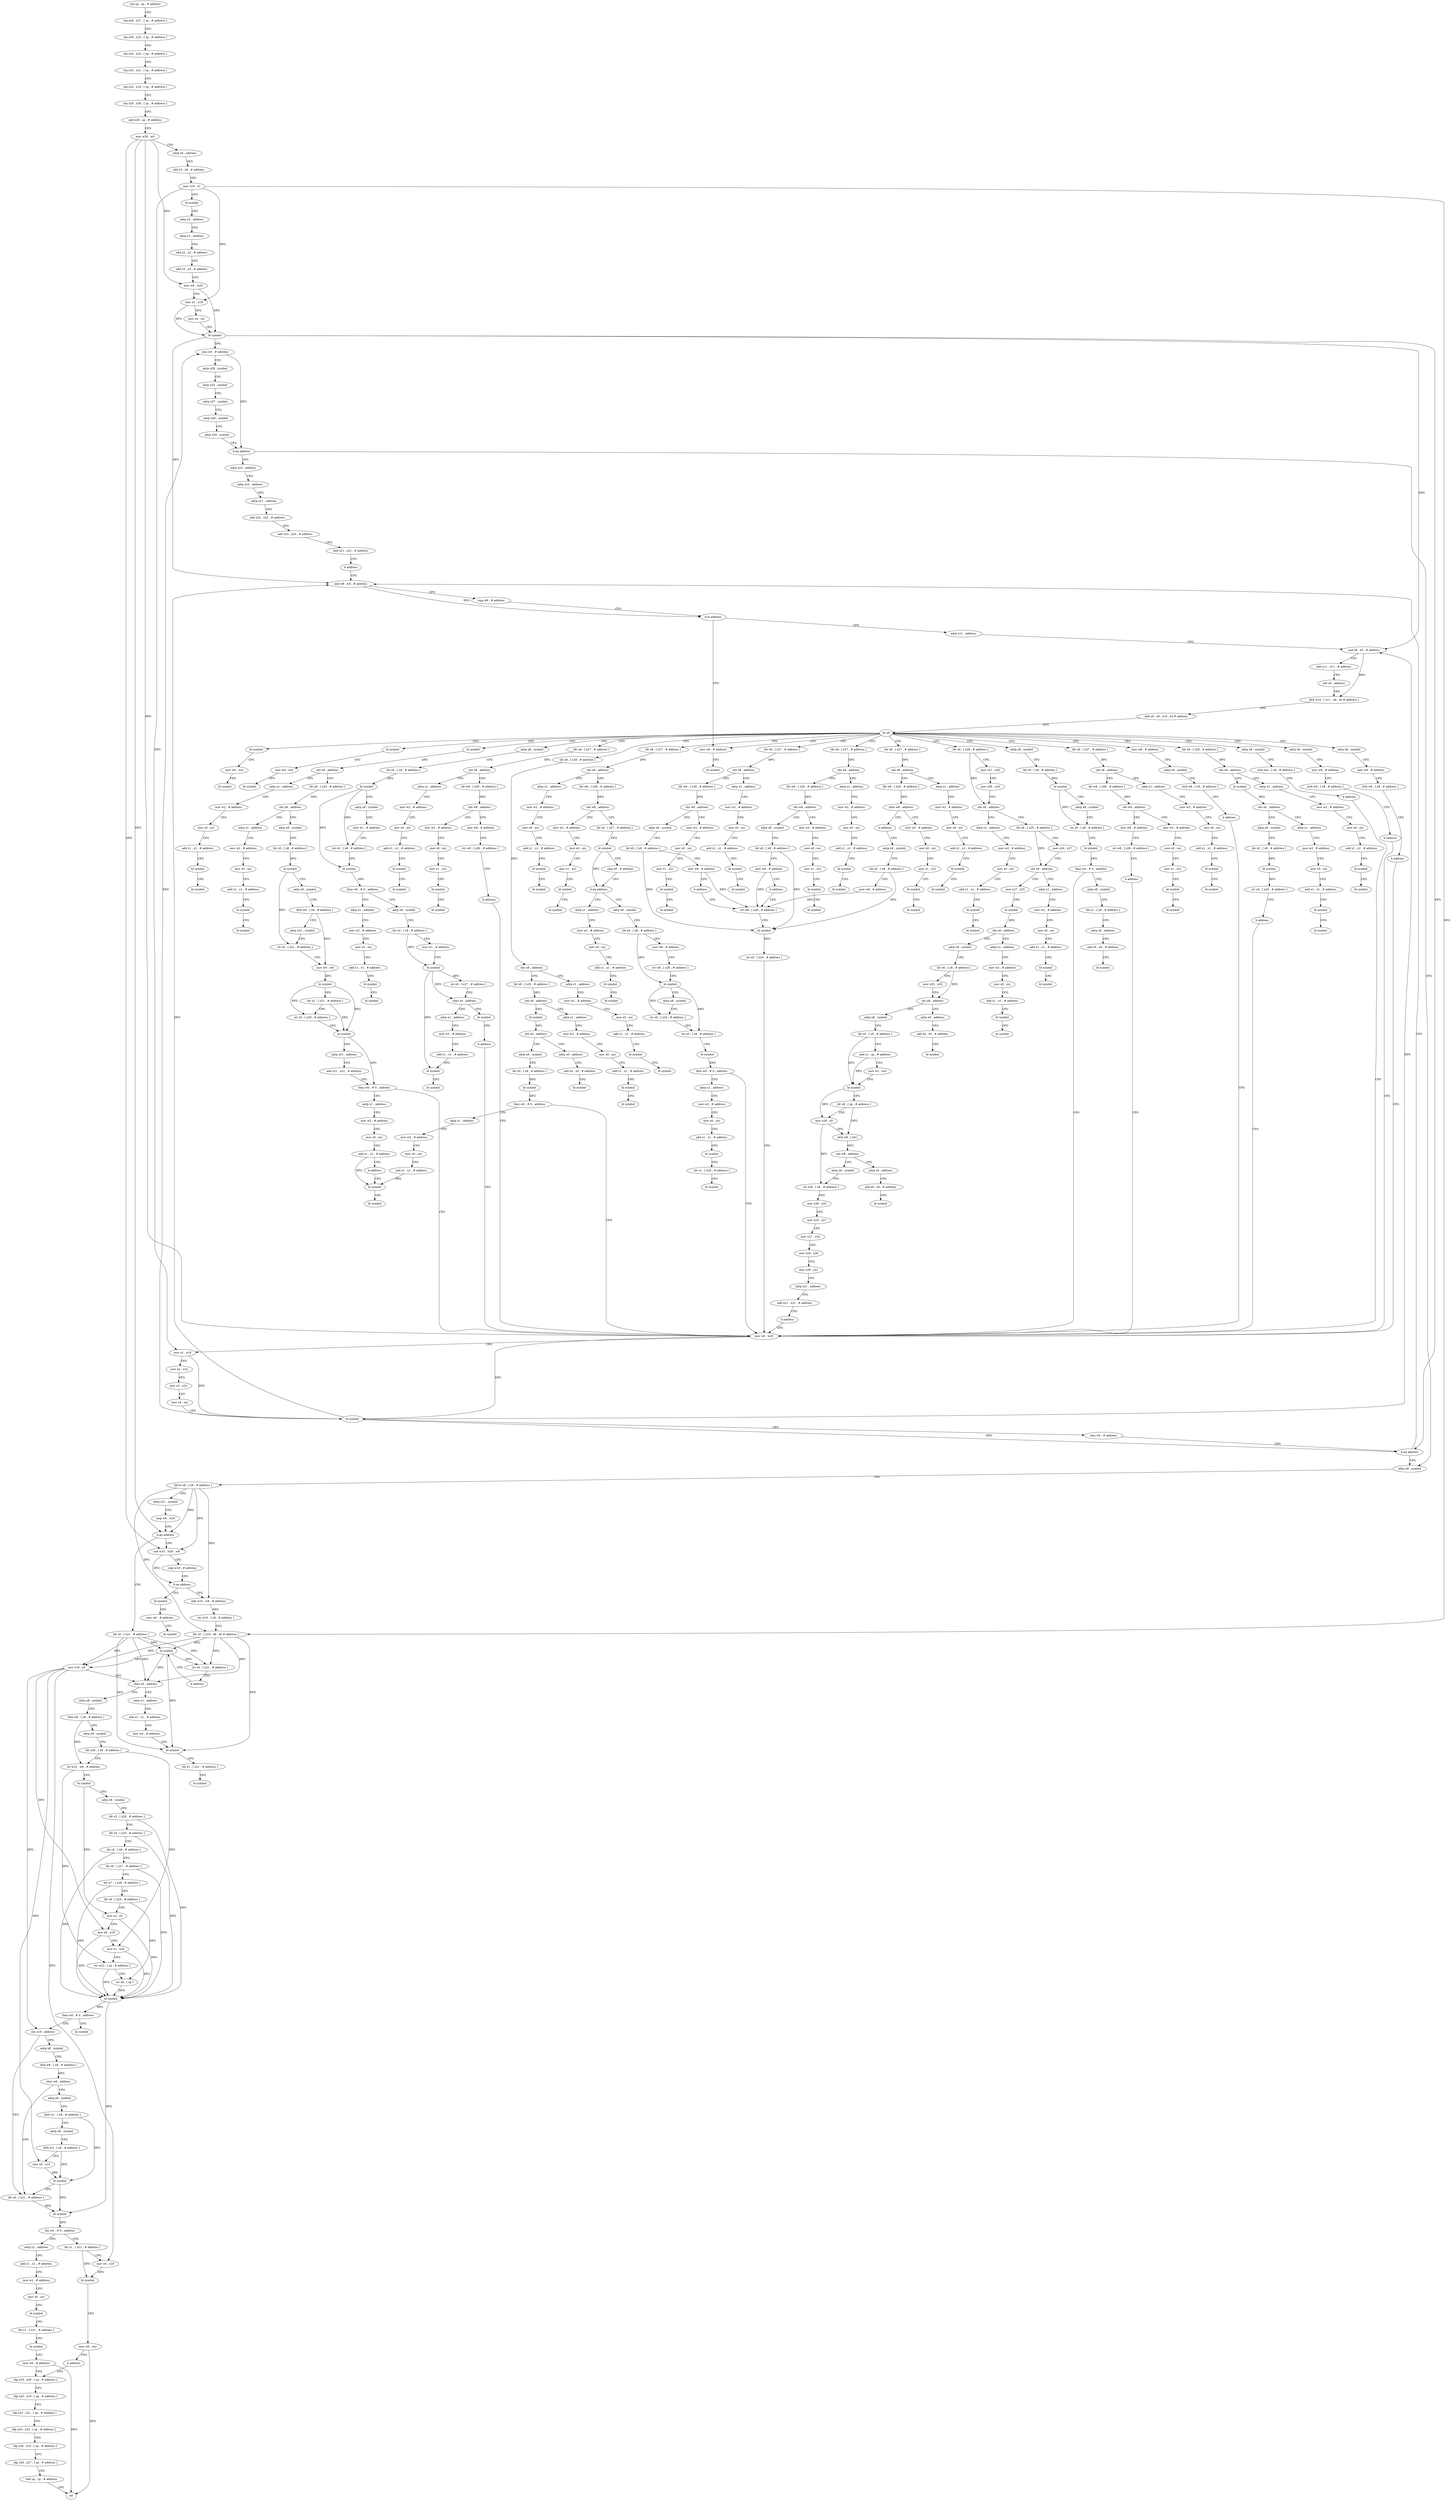 digraph "func" {
"4214872" [label = "sub sp , sp , # address" ]
"4214876" [label = "stp x28 , x27 , [ sp , # address ]" ]
"4214880" [label = "stp x26 , x25 , [ sp , # address ]" ]
"4214884" [label = "stp x24 , x23 , [ sp , # address ]" ]
"4214888" [label = "stp x22 , x21 , [ sp , # address ]" ]
"4214892" [label = "stp x20 , x19 , [ sp , # address ]" ]
"4214896" [label = "stp x29 , x30 , [ sp , # address ]" ]
"4214900" [label = "add x29 , sp , # address" ]
"4214904" [label = "mov w20 , w0" ]
"4214908" [label = "adrp x0 , address" ]
"4214912" [label = "add x0 , x0 , # address" ]
"4214916" [label = "mov x19 , x1" ]
"4214920" [label = "bl symbol" ]
"4214924" [label = "adrp x2 , address" ]
"4214928" [label = "adrp x3 , address" ]
"4214932" [label = "add x2 , x2 , # address" ]
"4214936" [label = "add x3 , x3 , # address" ]
"4214940" [label = "mov w0 , w20" ]
"4214944" [label = "mov x1 , x19" ]
"4214948" [label = "mov x4 , xzr" ]
"4214952" [label = "bl symbol" ]
"4214956" [label = "cmn w0 , # address" ]
"4214960" [label = "adrp x28 , symbol" ]
"4214964" [label = "adrp x25 , symbol" ]
"4214968" [label = "adrp x27 , symbol" ]
"4214972" [label = "adrp x26 , symbol" ]
"4214976" [label = "adrp x24 , symbol" ]
"4214980" [label = "b.eq address" ]
"4216520" [label = "adrp x9 , symbol" ]
"4214984" [label = "adrp x22 , address" ]
"4216524" [label = "ldrsw x8 , [ x9 , # address ]" ]
"4216528" [label = "adrp x21 , symbol" ]
"4216532" [label = "cmp w8 , w20" ]
"4216536" [label = "b.ge address" ]
"4216572" [label = "ldr x0 , [ x21 , # address ]" ]
"4216540" [label = "sub w10 , w20 , w8" ]
"4214988" [label = "adrp x23 , address" ]
"4214992" [label = "adrp x21 , address" ]
"4214996" [label = "add x22 , x22 , # address" ]
"4215000" [label = "add x23 , x23 , # address" ]
"4215004" [label = "add x21 , x21 , # address" ]
"4215008" [label = "b address" ]
"4215068" [label = "and w8 , w0 , # address" ]
"4216576" [label = "bl symbol" ]
"4216544" [label = "cmp w10 , # address" ]
"4216548" [label = "b.ne address" ]
"4216864" [label = "bl symbol" ]
"4216552" [label = "add w10 , w8 , # address" ]
"4215072" [label = "cmp w8 , # address" ]
"4215076" [label = "b.hi address" ]
"4216832" [label = "mov w0 , # address" ]
"4215080" [label = "adrp x11 , address" ]
"4216612" [label = "adrp x8 , symbol" ]
"4216616" [label = "ldrb w8 , [ x8 , # address ]" ]
"4216620" [label = "adrp x9 , symbol" ]
"4216624" [label = "ldr x20 , [ x9 , # address ]" ]
"4216628" [label = "lsl w22 , w8 , # address" ]
"4216632" [label = "bl symbol" ]
"4216636" [label = "adrp x8 , symbol" ]
"4216640" [label = "ldr x3 , [ x28 , # address ]" ]
"4216644" [label = "ldr x4 , [ x25 , # address ]" ]
"4216648" [label = "ldr x5 , [ x8 , # address ]" ]
"4216652" [label = "ldr x6 , [ x27 , # address ]" ]
"4216656" [label = "ldr w7 , [ x26 , # address ]" ]
"4216660" [label = "ldr x8 , [ x24 , # address ]" ]
"4216664" [label = "mov x2 , x0" ]
"4216668" [label = "mov x0 , x19" ]
"4216672" [label = "mov x1 , x20" ]
"4216676" [label = "str w22 , [ sp , # address ]" ]
"4216680" [label = "str x8 , [ sp ]" ]
"4216684" [label = "bl symbol" ]
"4216688" [label = "tbnz w0 , # 0 , address" ]
"4216696" [label = "cbz x19 , address" ]
"4216692" [label = "bl symbol" ]
"4216588" [label = "adrp x1 , address" ]
"4216592" [label = "add x1 , x1 , # address" ]
"4216596" [label = "mov w2 , # address" ]
"4216600" [label = "bl symbol" ]
"4216604" [label = "ldr x1 , [ x21 , # address ]" ]
"4216608" [label = "bl symbol" ]
"4216868" [label = "mov w0 , # address" ]
"4216872" [label = "bl symbol" ]
"4216556" [label = "str w10 , [ x9 , # address ]" ]
"4216560" [label = "ldr x0 , [ x19 , x8 , lsl # address ]" ]
"4216564" [label = "str x0 , [ x21 , # address ]" ]
"4216568" [label = "b address" ]
"4216836" [label = "bl symbol" ]
"4215084" [label = "and x8 , x0 , # address" ]
"4215088" [label = "add x11 , x11 , # address" ]
"4215092" [label = "adr x9 , address" ]
"4215096" [label = "ldrh w10 , [ x11 , x8 , lsl # address ]" ]
"4215100" [label = "add x9 , x9 , x10 , lsl # address" ]
"4215104" [label = "br x9" ]
"4215108" [label = "adrp x8 , symbol" ]
"4215160" [label = "ldr x8 , [ x27 , # address ]" ]
"4215180" [label = "ldr x8 , [ x27 , # address ]" ]
"4215328" [label = "ldr x8 , [ x27 , # address ]" ]
"4215376" [label = "ldr x8 , [ x28 , # address ]" ]
"4215460" [label = "mov w8 , # address" ]
"4215476" [label = "bl symbol" ]
"4215620" [label = "ldr x8 , [ x28 , # address ]" ]
"4215848" [label = "ldr x8 , [ x28 , # address ]" ]
"4215976" [label = "adrp x8 , symbol" ]
"4216088" [label = "ldr x8 , [ x27 , # address ]" ]
"4216140" [label = "ldr x8 , [ x27 , # address ]" ]
"4216188" [label = "ldr x8 , [ x27 , # address ]" ]
"4216240" [label = "adrp x8 , symbol" ]
"4216252" [label = "adrp x8 , symbol" ]
"4216268" [label = "adrp x8 , symbol" ]
"4216840" [label = "bl symbol" ]
"4216852" [label = "bl symbol" ]
"4216736" [label = "ldr x0 , [ x21 , # address ]" ]
"4216700" [label = "adrp x8 , symbol" ]
"4216580" [label = "mov x19 , x0" ]
"4216584" [label = "cbnz x0 , address" ]
"4215112" [label = "ldr x0 , [ x8 , # address ]" ]
"4215116" [label = "bl symbol" ]
"4215120" [label = "adrp x8 , symbol" ]
"4215124" [label = "str x0 , [ x8 , # address ]" ]
"4215128" [label = "bl symbol" ]
"4215132" [label = "tbnz w0 , # 0 , address" ]
"4215036" [label = "mov w0 , w20" ]
"4215136" [label = "adrp x8 , symbol" ]
"4215164" [label = "cbz x8 , address" ]
"4216284" [label = "adrp x1 , address" ]
"4215168" [label = "ldr w8 , [ x26 , # address ]" ]
"4215184" [label = "cbz x8 , address" ]
"4216340" [label = "adrp x1 , address" ]
"4215188" [label = "ldr w8 , [ x26 , # address ]" ]
"4215332" [label = "cbz x8 , address" ]
"4216376" [label = "adrp x1 , address" ]
"4215336" [label = "ldr w8 , [ x26 , # address ]" ]
"4215380" [label = "cbz x8 , address" ]
"4215408" [label = "bl symbol" ]
"4215384" [label = "adrp x1 , address" ]
"4215464" [label = "adrp x9 , symbol" ]
"4215468" [label = "strb w8 , [ x9 , # address ]" ]
"4215472" [label = "b address" ]
"4215480" [label = "cbz x0 , address" ]
"4215508" [label = "ldr x8 , [ x25 , # address ]" ]
"4215484" [label = "adrp x1 , address" ]
"4215624" [label = "mov x21 , x26" ]
"4215628" [label = "mov x26 , x24" ]
"4215632" [label = "cbz x8 , address" ]
"4215660" [label = "ldr x8 , [ x25 , # address ]" ]
"4215636" [label = "adrp x1 , address" ]
"4215852" [label = "cbz x8 , address" ]
"4215880" [label = "ldr x8 , [ x25 , # address ]" ]
"4215856" [label = "adrp x1 , address" ]
"4215980" [label = "ldr x0 , [ x8 , # address ]" ]
"4215984" [label = "bl symbol" ]
"4215988" [label = "adrp x8 , symbol" ]
"4215992" [label = "mov w1 , # address" ]
"4215996" [label = "str x0 , [ x8 , # address ]" ]
"4216000" [label = "bl symbol" ]
"4216004" [label = "tbnz w0 , # 0 , address" ]
"4216032" [label = "adrp x8 , symbol" ]
"4216008" [label = "adrp x1 , address" ]
"4216092" [label = "cbz x8 , address" ]
"4216412" [label = "adrp x1 , address" ]
"4216096" [label = "ldr w8 , [ x26 , # address ]" ]
"4216144" [label = "cbz x8 , address" ]
"4216448" [label = "adrp x1 , address" ]
"4216148" [label = "ldr w8 , [ x26 , # address ]" ]
"4216192" [label = "cbz x8 , address" ]
"4216484" [label = "adrp x1 , address" ]
"4216196" [label = "ldr w8 , [ x26 , # address ]" ]
"4216244" [label = "strb wzr , [ x8 , # address ]" ]
"4216248" [label = "b address" ]
"4216256" [label = "mov w9 , # address" ]
"4216260" [label = "strb w9 , [ x8 , # address ]" ]
"4216264" [label = "b address" ]
"4216272" [label = "mov w9 , # address" ]
"4216276" [label = "strb w9 , [ x8 , # address ]" ]
"4216280" [label = "b address" ]
"4216844" [label = "mov w0 , wzr" ]
"4216848" [label = "bl symbol" ]
"4216856" [label = "mov w0 , wzr" ]
"4216860" [label = "bl symbol" ]
"4216740" [label = "bl symbol" ]
"4216744" [label = "tbz w0 , # 0 , address" ]
"4216768" [label = "adrp x1 , address" ]
"4216748" [label = "ldr x1 , [ x21 , # address ]" ]
"4216704" [label = "ldrb w8 , [ x8 , # address ]" ]
"4216708" [label = "cbnz w8 , address" ]
"4216712" [label = "adrp x8 , symbol" ]
"4215040" [label = "mov x1 , x19" ]
"4215044" [label = "mov x2 , x22" ]
"4215048" [label = "mov x3 , x23" ]
"4215052" [label = "mov x4 , xzr" ]
"4215056" [label = "bl symbol" ]
"4215060" [label = "cmn w0 , # address" ]
"4215064" [label = "b.eq address" ]
"4215140" [label = "ldr x1 , [ x8 , # address ]" ]
"4215144" [label = "adrp x0 , address" ]
"4215148" [label = "add x0 , x0 , # address" ]
"4215152" [label = "bl symbol" ]
"4216288" [label = "mov w2 , # address" ]
"4216292" [label = "mov x0 , xzr" ]
"4216296" [label = "add x1 , x1 , # address" ]
"4216300" [label = "bl symbol" ]
"4216304" [label = "bl symbol" ]
"4215172" [label = "cbnz w8 , address" ]
"4216316" [label = "mov w2 , # address" ]
"4215176" [label = "b address" ]
"4216344" [label = "mov w2 , # address" ]
"4216348" [label = "mov x0 , xzr" ]
"4216352" [label = "add x1 , x1 , # address" ]
"4216356" [label = "bl symbol" ]
"4216360" [label = "bl symbol" ]
"4215192" [label = "cbz w8 , address" ]
"4215216" [label = "ldr x0 , [ x27 , # address ]" ]
"4215196" [label = "mov w2 , # address" ]
"4216380" [label = "mov w2 , # address" ]
"4216384" [label = "mov x0 , xzr" ]
"4216388" [label = "add x1 , x1 , # address" ]
"4216392" [label = "bl symbol" ]
"4216396" [label = "bl symbol" ]
"4215340" [label = "cbz w8 , address" ]
"4215364" [label = "mov w8 , # address" ]
"4215344" [label = "mov w2 , # address" ]
"4215412" [label = "cbz x0 , address" ]
"4215440" [label = "adrp x8 , symbol" ]
"4215416" [label = "adrp x1 , address" ]
"4215388" [label = "mov w2 , # address" ]
"4215392" [label = "mov x0 , xzr" ]
"4215396" [label = "add x1 , x1 , # address" ]
"4215400" [label = "bl symbol" ]
"4215404" [label = "bl symbol" ]
"4215512" [label = "cbz x8 , address" ]
"4215540" [label = "adrp x8 , symbol" ]
"4215516" [label = "adrp x1 , address" ]
"4215488" [label = "mov w2 , # address" ]
"4215492" [label = "mov x0 , xzr" ]
"4215496" [label = "add x1 , x1 , # address" ]
"4215500" [label = "bl symbol" ]
"4215504" [label = "bl symbol" ]
"4215664" [label = "mov x24 , x27" ]
"4215668" [label = "cbz x8 , address" ]
"4215696" [label = "mov x27 , x25" ]
"4215672" [label = "adrp x1 , address" ]
"4215640" [label = "mov w2 , # address" ]
"4215644" [label = "mov x0 , xzr" ]
"4215648" [label = "add x1 , x1 , # address" ]
"4215652" [label = "bl symbol" ]
"4215656" [label = "bl symbol" ]
"4215884" [label = "cbz x8 , address" ]
"4215912" [label = "bl symbol" ]
"4215888" [label = "adrp x1 , address" ]
"4215860" [label = "mov w2 , # address" ]
"4215864" [label = "mov x0 , xzr" ]
"4215868" [label = "add x1 , x1 , # address" ]
"4215872" [label = "bl symbol" ]
"4215876" [label = "bl symbol" ]
"4216036" [label = "ldr x0 , [ x8 , # address ]" ]
"4216040" [label = "mov w1 , # address" ]
"4216044" [label = "bl symbol" ]
"4216048" [label = "str x0 , [ x27 , # address ]" ]
"4216052" [label = "cbnz x0 , address" ]
"4216080" [label = "bl symbol" ]
"4216056" [label = "adrp x1 , address" ]
"4216012" [label = "mov w2 , # address" ]
"4216016" [label = "mov x0 , xzr" ]
"4216020" [label = "add x1 , x1 , # address" ]
"4216024" [label = "bl symbol" ]
"4216028" [label = "bl symbol" ]
"4216416" [label = "mov w2 , # address" ]
"4216420" [label = "mov x0 , xzr" ]
"4216424" [label = "add x1 , x1 , # address" ]
"4216428" [label = "bl symbol" ]
"4216432" [label = "bl symbol" ]
"4216100" [label = "cbz w8 , address" ]
"4216124" [label = "adrp x8 , symbol" ]
"4216104" [label = "mov w2 , # address" ]
"4216452" [label = "mov w2 , # address" ]
"4216456" [label = "mov x0 , xzr" ]
"4216460" [label = "add x1 , x1 , # address" ]
"4216464" [label = "bl symbol" ]
"4216468" [label = "bl symbol" ]
"4216152" [label = "cbz w8 , address" ]
"4216176" [label = "mov w8 , # address" ]
"4216156" [label = "mov w2 , # address" ]
"4216488" [label = "mov w2 , # address" ]
"4216492" [label = "mov x0 , xzr" ]
"4216496" [label = "add x1 , x1 , # address" ]
"4216500" [label = "bl symbol" ]
"4216504" [label = "bl symbol" ]
"4216200" [label = "cbz w8 , address" ]
"4216224" [label = "adrp x8 , symbol" ]
"4216204" [label = "mov w2 , # address" ]
"4216772" [label = "add x1 , x1 , # address" ]
"4216776" [label = "mov w2 , # address" ]
"4216780" [label = "mov x0 , xzr" ]
"4216784" [label = "bl symbol" ]
"4216788" [label = "ldr x1 , [ x21 , # address ]" ]
"4216792" [label = "bl symbol" ]
"4216796" [label = "mov w0 , # address" ]
"4216800" [label = "ldp x29 , x30 , [ sp , # address ]" ]
"4216752" [label = "mov x0 , x19" ]
"4216756" [label = "bl symbol" ]
"4216760" [label = "mov w0 , wzr" ]
"4216764" [label = "b address" ]
"4216716" [label = "ldrb w1 , [ x8 , # address ]" ]
"4216720" [label = "adrp x8 , symbol" ]
"4216724" [label = "ldrb w2 , [ x8 , # address ]" ]
"4216728" [label = "mov x0 , x19" ]
"4216732" [label = "bl symbol" ]
"4216320" [label = "mov x0 , xzr" ]
"4216324" [label = "mov x1 , x21" ]
"4216328" [label = "bl symbol" ]
"4216332" [label = "bl symbol" ]
"4215012" [label = "adrp x8 , symbol" ]
"4215220" [label = "bl symbol" ]
"4215224" [label = "cmp x0 , # address" ]
"4215228" [label = "b.eq address" ]
"4215256" [label = "adrp x8 , symbol" ]
"4215232" [label = "adrp x1 , address" ]
"4215200" [label = "mov x0 , xzr" ]
"4215204" [label = "mov x1 , x21" ]
"4215208" [label = "bl symbol" ]
"4215212" [label = "bl symbol" ]
"4215368" [label = "str w8 , [ x26 , # address ]" ]
"4215372" [label = "b address" ]
"4215348" [label = "mov x0 , xzr" ]
"4215352" [label = "mov x1 , x21" ]
"4215356" [label = "bl symbol" ]
"4215360" [label = "bl symbol" ]
"4215444" [label = "ldr x0 , [ x8 , # address ]" ]
"4215448" [label = "bl symbol" ]
"4215452" [label = "str x0 , [ x25 , # address ]" ]
"4215456" [label = "b address" ]
"4215420" [label = "mov w2 , # address" ]
"4215424" [label = "mov x0 , xzr" ]
"4215428" [label = "add x1 , x1 , # address" ]
"4215432" [label = "bl symbol" ]
"4215436" [label = "bl symbol" ]
"4215544" [label = "ldr x0 , [ x8 , # address ]" ]
"4215548" [label = "bl symbol" ]
"4215552" [label = "adrp x8 , symbol" ]
"4215556" [label = "ldrb w8 , [ x8 , # address ]" ]
"4215560" [label = "adrp x21 , symbol" ]
"4215564" [label = "str x0 , [ x21 , # address ]" ]
"4215568" [label = "mov w0 , w8" ]
"4215572" [label = "bl symbol" ]
"4215576" [label = "ldr x1 , [ x21 , # address ]" ]
"4215580" [label = "str x0 , [ x28 , # address ]" ]
"4215584" [label = "bl symbol" ]
"4215588" [label = "adrp x21 , address" ]
"4215592" [label = "add x21 , x21 , # address" ]
"4215596" [label = "tbnz w0 , # 0 , address" ]
"4215600" [label = "adrp x1 , address" ]
"4215520" [label = "mov w2 , # address" ]
"4215524" [label = "mov x0 , xzr" ]
"4215528" [label = "add x1 , x1 , # address" ]
"4215532" [label = "bl symbol" ]
"4215536" [label = "bl symbol" ]
"4215700" [label = "bl symbol" ]
"4215704" [label = "cbz x0 , address" ]
"4215732" [label = "adrp x8 , symbol" ]
"4215708" [label = "adrp x1 , address" ]
"4215676" [label = "mov w2 , # address" ]
"4215680" [label = "mov x0 , xzr" ]
"4215684" [label = "add x1 , x1 , # address" ]
"4215688" [label = "bl symbol" ]
"4215692" [label = "bl symbol" ]
"4215916" [label = "cbz x0 , address" ]
"4215932" [label = "adrp x8 , symbol" ]
"4215920" [label = "adrp x0 , address" ]
"4215892" [label = "mov w2 , # address" ]
"4215896" [label = "mov x0 , xzr" ]
"4215900" [label = "add x1 , x1 , # address" ]
"4215904" [label = "bl symbol" ]
"4215908" [label = "bl symbol" ]
"4216084" [label = "b address" ]
"4216060" [label = "mov w2 , # address" ]
"4216064" [label = "add x1 , x1 , # address" ]
"4216068" [label = "bl symbol" ]
"4216072" [label = "bl symbol" ]
"4216128" [label = "ldr x0 , [ x8 , # address ]" ]
"4216132" [label = "mov w8 , # address" ]
"4216136" [label = "b address" ]
"4215024" [label = "str w8 , [ x26 , # address ]" ]
"4216108" [label = "mov x0 , xzr" ]
"4216112" [label = "mov x1 , x21" ]
"4216116" [label = "bl symbol" ]
"4216120" [label = "bl symbol" ]
"4216180" [label = "str w8 , [ x26 , # address ]" ]
"4216184" [label = "b address" ]
"4216160" [label = "mov x0 , xzr" ]
"4216164" [label = "mov x1 , x21" ]
"4216168" [label = "bl symbol" ]
"4216172" [label = "bl symbol" ]
"4216228" [label = "ldr x0 , [ x8 , # address ]" ]
"4216232" [label = "mov w8 , # address" ]
"4216236" [label = "b address" ]
"4216208" [label = "mov x0 , xzr" ]
"4216212" [label = "mov x1 , x21" ]
"4216216" [label = "bl symbol" ]
"4216220" [label = "bl symbol" ]
"4216804" [label = "ldp x20 , x19 , [ sp , # address ]" ]
"4216808" [label = "ldp x22 , x21 , [ sp , # address ]" ]
"4216812" [label = "ldp x24 , x23 , [ sp , # address ]" ]
"4216816" [label = "ldp x26 , x25 , [ sp , # address ]" ]
"4216820" [label = "ldp x28 , x27 , [ sp , # address ]" ]
"4216824" [label = "add sp , sp , # address" ]
"4216828" [label = "ret" ]
"4215016" [label = "ldr x0 , [ x8 , # address ]" ]
"4215020" [label = "mov w8 , # address" ]
"4215260" [label = "ldr x0 , [ x8 , # address ]" ]
"4215264" [label = "mov w8 , # address" ]
"4215268" [label = "str w8 , [ x26 , # address ]" ]
"4215272" [label = "bl symbol" ]
"4215276" [label = "adrp x8 , symbol" ]
"4215280" [label = "str x0 , [ x24 , # address ]" ]
"4215284" [label = "str x0 , [ x8 , # address ]" ]
"4215288" [label = "bl symbol" ]
"4215292" [label = "tbnz w0 , # 0 , address" ]
"4215296" [label = "adrp x1 , address" ]
"4215236" [label = "mov w2 , # address" ]
"4215240" [label = "mov x0 , xzr" ]
"4215244" [label = "add x1 , x1 , # address" ]
"4215248" [label = "bl symbol" ]
"4215252" [label = "bl symbol" ]
"4215604" [label = "mov w2 , # address" ]
"4215608" [label = "mov x0 , xzr" ]
"4215612" [label = "add x1 , x1 , # address" ]
"4215616" [label = "b address" ]
"4215964" [label = "bl symbol" ]
"4215736" [label = "ldr x8 , [ x8 , # address ]" ]
"4215740" [label = "mov x25 , x28" ]
"4215744" [label = "cbz x8 , address" ]
"4215760" [label = "adrp x8 , symbol" ]
"4215748" [label = "adrp x0 , address" ]
"4215712" [label = "mov w2 , # address" ]
"4215716" [label = "mov x0 , xzr" ]
"4215720" [label = "add x1 , x1 , # address" ]
"4215724" [label = "bl symbol" ]
"4215728" [label = "bl symbol" ]
"4215936" [label = "ldr x0 , [ x8 , # address ]" ]
"4215940" [label = "bl symbol" ]
"4215944" [label = "tbnz w0 , # 0 , address" ]
"4215948" [label = "adrp x1 , address" ]
"4215924" [label = "add x0 , x0 , # address" ]
"4215928" [label = "bl symbol" ]
"4215028" [label = "bl symbol" ]
"4215032" [label = "str x0 , [ x24 , # address ]" ]
"4215300" [label = "mov w2 , # address" ]
"4215304" [label = "mov x0 , xzr" ]
"4215308" [label = "add x1 , x1 , # address" ]
"4215312" [label = "bl symbol" ]
"4215316" [label = "ldr x1 , [ x24 , # address ]" ]
"4215320" [label = "bl symbol" ]
"4215968" [label = "bl symbol" ]
"4215764" [label = "ldr x0 , [ x8 , # address ]" ]
"4215768" [label = "add x1 , sp , # address" ]
"4215772" [label = "mov w2 , wzr" ]
"4215776" [label = "bl symbol" ]
"4215780" [label = "ldr x8 , [ sp , # address ]" ]
"4215784" [label = "mov x28 , x0" ]
"4215788" [label = "ldrb w8 , [ x8 ]" ]
"4215792" [label = "cbz w8 , address" ]
"4215808" [label = "adrp x8 , symbol" ]
"4215796" [label = "adrp x0 , address" ]
"4215752" [label = "add x0 , x0 , # address" ]
"4215756" [label = "bl symbol" ]
"4215952" [label = "mov w2 , # address" ]
"4215956" [label = "mov x0 , xzr" ]
"4215960" [label = "add x1 , x1 , # address" ]
"4215812" [label = "str x28 , [ x8 , # address ]" ]
"4215816" [label = "mov x28 , x25" ]
"4215820" [label = "mov x25 , x27" ]
"4215824" [label = "mov x27 , x24" ]
"4215828" [label = "mov x24 , x26" ]
"4215832" [label = "mov x26 , x21" ]
"4215836" [label = "adrp x21 , address" ]
"4215840" [label = "add x21 , x21 , # address" ]
"4215844" [label = "b address" ]
"4215800" [label = "add x0 , x0 , # address" ]
"4215804" [label = "bl symbol" ]
"4214872" -> "4214876" [ label = "CFG" ]
"4214876" -> "4214880" [ label = "CFG" ]
"4214880" -> "4214884" [ label = "CFG" ]
"4214884" -> "4214888" [ label = "CFG" ]
"4214888" -> "4214892" [ label = "CFG" ]
"4214892" -> "4214896" [ label = "CFG" ]
"4214896" -> "4214900" [ label = "CFG" ]
"4214900" -> "4214904" [ label = "CFG" ]
"4214904" -> "4214908" [ label = "CFG" ]
"4214904" -> "4214940" [ label = "DFG" ]
"4214904" -> "4216536" [ label = "DFG" ]
"4214904" -> "4216540" [ label = "DFG" ]
"4214904" -> "4215036" [ label = "DFG" ]
"4214908" -> "4214912" [ label = "CFG" ]
"4214912" -> "4214916" [ label = "CFG" ]
"4214916" -> "4214920" [ label = "CFG" ]
"4214916" -> "4214944" [ label = "DFG" ]
"4214916" -> "4216560" [ label = "DFG" ]
"4214916" -> "4215040" [ label = "DFG" ]
"4214920" -> "4214924" [ label = "CFG" ]
"4214924" -> "4214928" [ label = "CFG" ]
"4214928" -> "4214932" [ label = "CFG" ]
"4214932" -> "4214936" [ label = "CFG" ]
"4214936" -> "4214940" [ label = "CFG" ]
"4214940" -> "4214944" [ label = "CFG" ]
"4214940" -> "4214952" [ label = "DFG" ]
"4214944" -> "4214948" [ label = "CFG" ]
"4214944" -> "4214952" [ label = "DFG" ]
"4214948" -> "4214952" [ label = "CFG" ]
"4214952" -> "4214956" [ label = "DFG" ]
"4214952" -> "4215068" [ label = "DFG" ]
"4214952" -> "4215084" [ label = "DFG" ]
"4214952" -> "4215064" [ label = "DFG" ]
"4214956" -> "4214960" [ label = "CFG" ]
"4214956" -> "4214980" [ label = "DFG" ]
"4214960" -> "4214964" [ label = "CFG" ]
"4214964" -> "4214968" [ label = "CFG" ]
"4214968" -> "4214972" [ label = "CFG" ]
"4214972" -> "4214976" [ label = "CFG" ]
"4214976" -> "4214980" [ label = "CFG" ]
"4214980" -> "4216520" [ label = "CFG" ]
"4214980" -> "4214984" [ label = "CFG" ]
"4216520" -> "4216524" [ label = "CFG" ]
"4214984" -> "4214988" [ label = "CFG" ]
"4216524" -> "4216528" [ label = "CFG" ]
"4216524" -> "4216536" [ label = "DFG" ]
"4216524" -> "4216540" [ label = "DFG" ]
"4216524" -> "4216552" [ label = "DFG" ]
"4216524" -> "4216560" [ label = "DFG" ]
"4216528" -> "4216532" [ label = "CFG" ]
"4216532" -> "4216536" [ label = "CFG" ]
"4216536" -> "4216572" [ label = "CFG" ]
"4216536" -> "4216540" [ label = "CFG" ]
"4216572" -> "4216576" [ label = "DFG" ]
"4216572" -> "4216580" [ label = "DFG" ]
"4216572" -> "4216584" [ label = "DFG" ]
"4216572" -> "4216564" [ label = "DFG" ]
"4216572" -> "4216600" [ label = "DFG" ]
"4216540" -> "4216544" [ label = "CFG" ]
"4216540" -> "4216548" [ label = "DFG" ]
"4214988" -> "4214992" [ label = "CFG" ]
"4214992" -> "4214996" [ label = "CFG" ]
"4214996" -> "4215000" [ label = "CFG" ]
"4215000" -> "4215004" [ label = "CFG" ]
"4215004" -> "4215008" [ label = "CFG" ]
"4215008" -> "4215068" [ label = "CFG" ]
"4215068" -> "4215072" [ label = "CFG" ]
"4215068" -> "4215076" [ label = "DFG" ]
"4216576" -> "4216580" [ label = "DFG" ]
"4216576" -> "4216584" [ label = "DFG" ]
"4216576" -> "4216564" [ label = "DFG" ]
"4216576" -> "4216600" [ label = "DFG" ]
"4216544" -> "4216548" [ label = "CFG" ]
"4216548" -> "4216864" [ label = "CFG" ]
"4216548" -> "4216552" [ label = "CFG" ]
"4216864" -> "4216868" [ label = "CFG" ]
"4216552" -> "4216556" [ label = "DFG" ]
"4215072" -> "4215076" [ label = "CFG" ]
"4215076" -> "4216832" [ label = "CFG" ]
"4215076" -> "4215080" [ label = "CFG" ]
"4216832" -> "4216836" [ label = "CFG" ]
"4215080" -> "4215084" [ label = "CFG" ]
"4216612" -> "4216616" [ label = "CFG" ]
"4216616" -> "4216620" [ label = "CFG" ]
"4216616" -> "4216628" [ label = "DFG" ]
"4216620" -> "4216624" [ label = "CFG" ]
"4216624" -> "4216628" [ label = "CFG" ]
"4216624" -> "4216672" [ label = "DFG" ]
"4216628" -> "4216632" [ label = "CFG" ]
"4216628" -> "4216676" [ label = "DFG" ]
"4216632" -> "4216636" [ label = "CFG" ]
"4216632" -> "4216664" [ label = "DFG" ]
"4216636" -> "4216640" [ label = "CFG" ]
"4216640" -> "4216644" [ label = "CFG" ]
"4216640" -> "4216684" [ label = "DFG" ]
"4216644" -> "4216648" [ label = "CFG" ]
"4216644" -> "4216684" [ label = "DFG" ]
"4216648" -> "4216652" [ label = "CFG" ]
"4216648" -> "4216684" [ label = "DFG" ]
"4216652" -> "4216656" [ label = "CFG" ]
"4216652" -> "4216684" [ label = "DFG" ]
"4216656" -> "4216660" [ label = "CFG" ]
"4216656" -> "4216684" [ label = "DFG" ]
"4216660" -> "4216664" [ label = "CFG" ]
"4216660" -> "4216680" [ label = "DFG" ]
"4216664" -> "4216668" [ label = "CFG" ]
"4216664" -> "4216684" [ label = "DFG" ]
"4216668" -> "4216672" [ label = "CFG" ]
"4216668" -> "4216684" [ label = "DFG" ]
"4216672" -> "4216676" [ label = "CFG" ]
"4216672" -> "4216684" [ label = "DFG" ]
"4216676" -> "4216680" [ label = "CFG" ]
"4216676" -> "4216684" [ label = "DFG" ]
"4216680" -> "4216684" [ label = "DFG" ]
"4216684" -> "4216688" [ label = "DFG" ]
"4216684" -> "4216740" [ label = "DFG" ]
"4216688" -> "4216696" [ label = "CFG" ]
"4216688" -> "4216692" [ label = "CFG" ]
"4216696" -> "4216736" [ label = "CFG" ]
"4216696" -> "4216700" [ label = "CFG" ]
"4216588" -> "4216592" [ label = "CFG" ]
"4216592" -> "4216596" [ label = "CFG" ]
"4216596" -> "4216600" [ label = "CFG" ]
"4216600" -> "4216604" [ label = "CFG" ]
"4216604" -> "4216608" [ label = "CFG" ]
"4216868" -> "4216872" [ label = "CFG" ]
"4216556" -> "4216560" [ label = "CFG" ]
"4216560" -> "4216564" [ label = "DFG" ]
"4216560" -> "4216576" [ label = "DFG" ]
"4216560" -> "4216580" [ label = "DFG" ]
"4216560" -> "4216584" [ label = "DFG" ]
"4216560" -> "4216600" [ label = "DFG" ]
"4216564" -> "4216568" [ label = "CFG" ]
"4216568" -> "4216576" [ label = "CFG" ]
"4215084" -> "4215088" [ label = "CFG" ]
"4215084" -> "4215096" [ label = "DFG" ]
"4215088" -> "4215092" [ label = "CFG" ]
"4215092" -> "4215096" [ label = "CFG" ]
"4215096" -> "4215100" [ label = "DFG" ]
"4215100" -> "4215104" [ label = "DFG" ]
"4215104" -> "4215108" [ label = "CFG" ]
"4215104" -> "4215160" [ label = "CFG" ]
"4215104" -> "4215180" [ label = "CFG" ]
"4215104" -> "4215328" [ label = "CFG" ]
"4215104" -> "4215376" [ label = "CFG" ]
"4215104" -> "4215460" [ label = "CFG" ]
"4215104" -> "4215476" [ label = "CFG" ]
"4215104" -> "4215620" [ label = "CFG" ]
"4215104" -> "4215848" [ label = "CFG" ]
"4215104" -> "4215976" [ label = "CFG" ]
"4215104" -> "4216088" [ label = "CFG" ]
"4215104" -> "4216140" [ label = "CFG" ]
"4215104" -> "4216188" [ label = "CFG" ]
"4215104" -> "4216240" [ label = "CFG" ]
"4215104" -> "4216252" [ label = "CFG" ]
"4215104" -> "4216268" [ label = "CFG" ]
"4215104" -> "4216832" [ label = "CFG" ]
"4215104" -> "4216840" [ label = "CFG" ]
"4215104" -> "4216852" [ label = "CFG" ]
"4215108" -> "4215112" [ label = "CFG" ]
"4215160" -> "4215164" [ label = "DFG" ]
"4215180" -> "4215184" [ label = "DFG" ]
"4215328" -> "4215332" [ label = "DFG" ]
"4215376" -> "4215380" [ label = "DFG" ]
"4215460" -> "4215464" [ label = "CFG" ]
"4215476" -> "4215480" [ label = "DFG" ]
"4215620" -> "4215624" [ label = "CFG" ]
"4215620" -> "4215632" [ label = "DFG" ]
"4215848" -> "4215852" [ label = "DFG" ]
"4215976" -> "4215980" [ label = "CFG" ]
"4216088" -> "4216092" [ label = "DFG" ]
"4216140" -> "4216144" [ label = "DFG" ]
"4216188" -> "4216192" [ label = "DFG" ]
"4216240" -> "4216244" [ label = "CFG" ]
"4216252" -> "4216256" [ label = "CFG" ]
"4216268" -> "4216272" [ label = "CFG" ]
"4216840" -> "4216844" [ label = "CFG" ]
"4216852" -> "4216856" [ label = "CFG" ]
"4216736" -> "4216740" [ label = "DFG" ]
"4216700" -> "4216704" [ label = "CFG" ]
"4216580" -> "4216584" [ label = "CFG" ]
"4216580" -> "4216668" [ label = "DFG" ]
"4216580" -> "4216696" [ label = "DFG" ]
"4216580" -> "4216752" [ label = "DFG" ]
"4216580" -> "4216728" [ label = "DFG" ]
"4216584" -> "4216612" [ label = "CFG" ]
"4216584" -> "4216588" [ label = "CFG" ]
"4215112" -> "4215116" [ label = "DFG" ]
"4215116" -> "4215120" [ label = "CFG" ]
"4215116" -> "4215124" [ label = "DFG" ]
"4215120" -> "4215124" [ label = "CFG" ]
"4215124" -> "4215128" [ label = "CFG" ]
"4215128" -> "4215132" [ label = "DFG" ]
"4215132" -> "4215036" [ label = "CFG" ]
"4215132" -> "4215136" [ label = "CFG" ]
"4215036" -> "4215040" [ label = "CFG" ]
"4215036" -> "4215056" [ label = "DFG" ]
"4215136" -> "4215140" [ label = "CFG" ]
"4215164" -> "4216284" [ label = "CFG" ]
"4215164" -> "4215168" [ label = "CFG" ]
"4216284" -> "4216288" [ label = "CFG" ]
"4215168" -> "4215172" [ label = "DFG" ]
"4215184" -> "4216340" [ label = "CFG" ]
"4215184" -> "4215188" [ label = "CFG" ]
"4216340" -> "4216344" [ label = "CFG" ]
"4215188" -> "4215192" [ label = "DFG" ]
"4215332" -> "4216376" [ label = "CFG" ]
"4215332" -> "4215336" [ label = "CFG" ]
"4216376" -> "4216380" [ label = "CFG" ]
"4215336" -> "4215340" [ label = "DFG" ]
"4215380" -> "4215408" [ label = "CFG" ]
"4215380" -> "4215384" [ label = "CFG" ]
"4215408" -> "4215412" [ label = "DFG" ]
"4215384" -> "4215388" [ label = "CFG" ]
"4215464" -> "4215468" [ label = "CFG" ]
"4215468" -> "4215472" [ label = "CFG" ]
"4215472" -> "4215036" [ label = "CFG" ]
"4215480" -> "4215508" [ label = "CFG" ]
"4215480" -> "4215484" [ label = "CFG" ]
"4215508" -> "4215512" [ label = "DFG" ]
"4215484" -> "4215488" [ label = "CFG" ]
"4215624" -> "4215628" [ label = "CFG" ]
"4215628" -> "4215632" [ label = "CFG" ]
"4215632" -> "4215660" [ label = "CFG" ]
"4215632" -> "4215636" [ label = "CFG" ]
"4215660" -> "4215664" [ label = "CFG" ]
"4215660" -> "4215668" [ label = "DFG" ]
"4215636" -> "4215640" [ label = "CFG" ]
"4215852" -> "4215880" [ label = "CFG" ]
"4215852" -> "4215856" [ label = "CFG" ]
"4215880" -> "4215884" [ label = "DFG" ]
"4215856" -> "4215860" [ label = "CFG" ]
"4215980" -> "4215984" [ label = "DFG" ]
"4215984" -> "4215988" [ label = "CFG" ]
"4215984" -> "4215996" [ label = "DFG" ]
"4215984" -> "4216000" [ label = "DFG" ]
"4215988" -> "4215992" [ label = "CFG" ]
"4215992" -> "4215996" [ label = "CFG" ]
"4215996" -> "4216000" [ label = "CFG" ]
"4216000" -> "4216004" [ label = "DFG" ]
"4216004" -> "4216032" [ label = "CFG" ]
"4216004" -> "4216008" [ label = "CFG" ]
"4216032" -> "4216036" [ label = "CFG" ]
"4216008" -> "4216012" [ label = "CFG" ]
"4216092" -> "4216412" [ label = "CFG" ]
"4216092" -> "4216096" [ label = "CFG" ]
"4216412" -> "4216416" [ label = "CFG" ]
"4216096" -> "4216100" [ label = "DFG" ]
"4216144" -> "4216448" [ label = "CFG" ]
"4216144" -> "4216148" [ label = "CFG" ]
"4216448" -> "4216452" [ label = "CFG" ]
"4216148" -> "4216152" [ label = "DFG" ]
"4216192" -> "4216484" [ label = "CFG" ]
"4216192" -> "4216196" [ label = "CFG" ]
"4216484" -> "4216488" [ label = "CFG" ]
"4216196" -> "4216200" [ label = "DFG" ]
"4216244" -> "4216248" [ label = "CFG" ]
"4216248" -> "4215036" [ label = "CFG" ]
"4216256" -> "4216260" [ label = "CFG" ]
"4216260" -> "4216264" [ label = "CFG" ]
"4216264" -> "4215036" [ label = "CFG" ]
"4216272" -> "4216276" [ label = "CFG" ]
"4216276" -> "4216280" [ label = "CFG" ]
"4216280" -> "4215036" [ label = "CFG" ]
"4216844" -> "4216848" [ label = "CFG" ]
"4216856" -> "4216860" [ label = "CFG" ]
"4216740" -> "4216744" [ label = "DFG" ]
"4216744" -> "4216768" [ label = "CFG" ]
"4216744" -> "4216748" [ label = "CFG" ]
"4216768" -> "4216772" [ label = "CFG" ]
"4216748" -> "4216752" [ label = "CFG" ]
"4216748" -> "4216756" [ label = "DFG" ]
"4216704" -> "4216708" [ label = "DFG" ]
"4216708" -> "4216736" [ label = "CFG" ]
"4216708" -> "4216712" [ label = "CFG" ]
"4216712" -> "4216716" [ label = "CFG" ]
"4215040" -> "4215044" [ label = "CFG" ]
"4215040" -> "4215056" [ label = "DFG" ]
"4215044" -> "4215048" [ label = "CFG" ]
"4215048" -> "4215052" [ label = "CFG" ]
"4215052" -> "4215056" [ label = "CFG" ]
"4215056" -> "4215060" [ label = "CFG" ]
"4215056" -> "4214956" [ label = "DFG" ]
"4215056" -> "4215068" [ label = "DFG" ]
"4215056" -> "4215084" [ label = "DFG" ]
"4215056" -> "4215064" [ label = "DFG" ]
"4215060" -> "4215064" [ label = "CFG" ]
"4215064" -> "4216520" [ label = "CFG" ]
"4215064" -> "4215068" [ label = "CFG" ]
"4215140" -> "4215144" [ label = "CFG" ]
"4215144" -> "4215148" [ label = "CFG" ]
"4215148" -> "4215152" [ label = "CFG" ]
"4216288" -> "4216292" [ label = "CFG" ]
"4216292" -> "4216296" [ label = "CFG" ]
"4216296" -> "4216300" [ label = "CFG" ]
"4216300" -> "4216304" [ label = "CFG" ]
"4215172" -> "4216316" [ label = "CFG" ]
"4215172" -> "4215176" [ label = "CFG" ]
"4216316" -> "4216320" [ label = "CFG" ]
"4215176" -> "4215012" [ label = "CFG" ]
"4216344" -> "4216348" [ label = "CFG" ]
"4216348" -> "4216352" [ label = "CFG" ]
"4216352" -> "4216356" [ label = "CFG" ]
"4216356" -> "4216360" [ label = "CFG" ]
"4215192" -> "4215216" [ label = "CFG" ]
"4215192" -> "4215196" [ label = "CFG" ]
"4215216" -> "4215220" [ label = "DFG" ]
"4215196" -> "4215200" [ label = "CFG" ]
"4216380" -> "4216384" [ label = "CFG" ]
"4216384" -> "4216388" [ label = "CFG" ]
"4216388" -> "4216392" [ label = "CFG" ]
"4216392" -> "4216396" [ label = "CFG" ]
"4215340" -> "4215364" [ label = "CFG" ]
"4215340" -> "4215344" [ label = "CFG" ]
"4215364" -> "4215368" [ label = "CFG" ]
"4215344" -> "4215348" [ label = "CFG" ]
"4215412" -> "4215440" [ label = "CFG" ]
"4215412" -> "4215416" [ label = "CFG" ]
"4215440" -> "4215444" [ label = "CFG" ]
"4215416" -> "4215420" [ label = "CFG" ]
"4215388" -> "4215392" [ label = "CFG" ]
"4215392" -> "4215396" [ label = "CFG" ]
"4215396" -> "4215400" [ label = "CFG" ]
"4215400" -> "4215404" [ label = "CFG" ]
"4215512" -> "4215540" [ label = "CFG" ]
"4215512" -> "4215516" [ label = "CFG" ]
"4215540" -> "4215544" [ label = "CFG" ]
"4215516" -> "4215520" [ label = "CFG" ]
"4215488" -> "4215492" [ label = "CFG" ]
"4215492" -> "4215496" [ label = "CFG" ]
"4215496" -> "4215500" [ label = "CFG" ]
"4215500" -> "4215504" [ label = "CFG" ]
"4215664" -> "4215668" [ label = "CFG" ]
"4215668" -> "4215696" [ label = "CFG" ]
"4215668" -> "4215672" [ label = "CFG" ]
"4215696" -> "4215700" [ label = "CFG" ]
"4215672" -> "4215676" [ label = "CFG" ]
"4215640" -> "4215644" [ label = "CFG" ]
"4215644" -> "4215648" [ label = "CFG" ]
"4215648" -> "4215652" [ label = "CFG" ]
"4215652" -> "4215656" [ label = "CFG" ]
"4215884" -> "4215912" [ label = "CFG" ]
"4215884" -> "4215888" [ label = "CFG" ]
"4215912" -> "4215916" [ label = "DFG" ]
"4215888" -> "4215892" [ label = "CFG" ]
"4215860" -> "4215864" [ label = "CFG" ]
"4215864" -> "4215868" [ label = "CFG" ]
"4215868" -> "4215872" [ label = "CFG" ]
"4215872" -> "4215876" [ label = "CFG" ]
"4216036" -> "4216040" [ label = "CFG" ]
"4216036" -> "4216044" [ label = "DFG" ]
"4216040" -> "4216044" [ label = "CFG" ]
"4216044" -> "4216048" [ label = "DFG" ]
"4216044" -> "4216052" [ label = "DFG" ]
"4216044" -> "4216068" [ label = "DFG" ]
"4216048" -> "4216052" [ label = "CFG" ]
"4216052" -> "4216080" [ label = "CFG" ]
"4216052" -> "4216056" [ label = "CFG" ]
"4216080" -> "4216084" [ label = "CFG" ]
"4216056" -> "4216060" [ label = "CFG" ]
"4216012" -> "4216016" [ label = "CFG" ]
"4216016" -> "4216020" [ label = "CFG" ]
"4216020" -> "4216024" [ label = "CFG" ]
"4216024" -> "4216028" [ label = "CFG" ]
"4216416" -> "4216420" [ label = "CFG" ]
"4216420" -> "4216424" [ label = "CFG" ]
"4216424" -> "4216428" [ label = "CFG" ]
"4216428" -> "4216432" [ label = "CFG" ]
"4216100" -> "4216124" [ label = "CFG" ]
"4216100" -> "4216104" [ label = "CFG" ]
"4216124" -> "4216128" [ label = "CFG" ]
"4216104" -> "4216108" [ label = "CFG" ]
"4216452" -> "4216456" [ label = "CFG" ]
"4216456" -> "4216460" [ label = "CFG" ]
"4216460" -> "4216464" [ label = "CFG" ]
"4216464" -> "4216468" [ label = "CFG" ]
"4216152" -> "4216176" [ label = "CFG" ]
"4216152" -> "4216156" [ label = "CFG" ]
"4216176" -> "4216180" [ label = "CFG" ]
"4216156" -> "4216160" [ label = "CFG" ]
"4216488" -> "4216492" [ label = "CFG" ]
"4216492" -> "4216496" [ label = "CFG" ]
"4216496" -> "4216500" [ label = "CFG" ]
"4216500" -> "4216504" [ label = "CFG" ]
"4216200" -> "4216224" [ label = "CFG" ]
"4216200" -> "4216204" [ label = "CFG" ]
"4216224" -> "4216228" [ label = "CFG" ]
"4216204" -> "4216208" [ label = "CFG" ]
"4216772" -> "4216776" [ label = "CFG" ]
"4216776" -> "4216780" [ label = "CFG" ]
"4216780" -> "4216784" [ label = "CFG" ]
"4216784" -> "4216788" [ label = "CFG" ]
"4216788" -> "4216792" [ label = "CFG" ]
"4216792" -> "4216796" [ label = "CFG" ]
"4216796" -> "4216800" [ label = "CFG" ]
"4216796" -> "4216828" [ label = "DFG" ]
"4216800" -> "4216804" [ label = "CFG" ]
"4216752" -> "4216756" [ label = "DFG" ]
"4216756" -> "4216760" [ label = "CFG" ]
"4216760" -> "4216764" [ label = "CFG" ]
"4216760" -> "4216828" [ label = "DFG" ]
"4216764" -> "4216800" [ label = "CFG" ]
"4216716" -> "4216720" [ label = "CFG" ]
"4216716" -> "4216732" [ label = "DFG" ]
"4216720" -> "4216724" [ label = "CFG" ]
"4216724" -> "4216728" [ label = "CFG" ]
"4216724" -> "4216732" [ label = "DFG" ]
"4216728" -> "4216732" [ label = "DFG" ]
"4216732" -> "4216736" [ label = "CFG" ]
"4216732" -> "4216740" [ label = "DFG" ]
"4216320" -> "4216324" [ label = "CFG" ]
"4216324" -> "4216328" [ label = "CFG" ]
"4216328" -> "4216332" [ label = "CFG" ]
"4215012" -> "4215016" [ label = "CFG" ]
"4215220" -> "4215224" [ label = "CFG" ]
"4215220" -> "4215228" [ label = "DFG" ]
"4215224" -> "4215228" [ label = "CFG" ]
"4215228" -> "4215256" [ label = "CFG" ]
"4215228" -> "4215232" [ label = "CFG" ]
"4215256" -> "4215260" [ label = "CFG" ]
"4215232" -> "4215236" [ label = "CFG" ]
"4215200" -> "4215204" [ label = "CFG" ]
"4215204" -> "4215208" [ label = "CFG" ]
"4215208" -> "4215212" [ label = "CFG" ]
"4215368" -> "4215372" [ label = "CFG" ]
"4215372" -> "4215036" [ label = "CFG" ]
"4215348" -> "4215352" [ label = "CFG" ]
"4215352" -> "4215356" [ label = "CFG" ]
"4215356" -> "4215360" [ label = "CFG" ]
"4215444" -> "4215448" [ label = "DFG" ]
"4215448" -> "4215452" [ label = "DFG" ]
"4215452" -> "4215456" [ label = "CFG" ]
"4215456" -> "4215036" [ label = "CFG" ]
"4215420" -> "4215424" [ label = "CFG" ]
"4215424" -> "4215428" [ label = "CFG" ]
"4215428" -> "4215432" [ label = "CFG" ]
"4215432" -> "4215436" [ label = "CFG" ]
"4215544" -> "4215548" [ label = "DFG" ]
"4215548" -> "4215552" [ label = "CFG" ]
"4215548" -> "4215564" [ label = "DFG" ]
"4215552" -> "4215556" [ label = "CFG" ]
"4215556" -> "4215560" [ label = "CFG" ]
"4215556" -> "4215568" [ label = "DFG" ]
"4215560" -> "4215564" [ label = "CFG" ]
"4215564" -> "4215568" [ label = "CFG" ]
"4215568" -> "4215572" [ label = "DFG" ]
"4215572" -> "4215576" [ label = "CFG" ]
"4215572" -> "4215580" [ label = "DFG" ]
"4215572" -> "4215584" [ label = "DFG" ]
"4215576" -> "4215580" [ label = "CFG" ]
"4215576" -> "4215584" [ label = "DFG" ]
"4215580" -> "4215584" [ label = "CFG" ]
"4215584" -> "4215588" [ label = "CFG" ]
"4215584" -> "4215596" [ label = "DFG" ]
"4215588" -> "4215592" [ label = "CFG" ]
"4215592" -> "4215596" [ label = "CFG" ]
"4215596" -> "4215036" [ label = "CFG" ]
"4215596" -> "4215600" [ label = "CFG" ]
"4215600" -> "4215604" [ label = "CFG" ]
"4215520" -> "4215524" [ label = "CFG" ]
"4215524" -> "4215528" [ label = "CFG" ]
"4215528" -> "4215532" [ label = "CFG" ]
"4215532" -> "4215536" [ label = "CFG" ]
"4215700" -> "4215704" [ label = "DFG" ]
"4215704" -> "4215732" [ label = "CFG" ]
"4215704" -> "4215708" [ label = "CFG" ]
"4215732" -> "4215736" [ label = "CFG" ]
"4215708" -> "4215712" [ label = "CFG" ]
"4215676" -> "4215680" [ label = "CFG" ]
"4215680" -> "4215684" [ label = "CFG" ]
"4215684" -> "4215688" [ label = "CFG" ]
"4215688" -> "4215692" [ label = "CFG" ]
"4215916" -> "4215932" [ label = "CFG" ]
"4215916" -> "4215920" [ label = "CFG" ]
"4215932" -> "4215936" [ label = "CFG" ]
"4215920" -> "4215924" [ label = "CFG" ]
"4215892" -> "4215896" [ label = "CFG" ]
"4215896" -> "4215900" [ label = "CFG" ]
"4215900" -> "4215904" [ label = "CFG" ]
"4215904" -> "4215908" [ label = "CFG" ]
"4216084" -> "4215036" [ label = "CFG" ]
"4216060" -> "4216064" [ label = "CFG" ]
"4216064" -> "4216068" [ label = "CFG" ]
"4216068" -> "4216072" [ label = "CFG" ]
"4216128" -> "4216132" [ label = "CFG" ]
"4216128" -> "4215028" [ label = "DFG" ]
"4216132" -> "4216136" [ label = "CFG" ]
"4216132" -> "4215024" [ label = "DFG" ]
"4216136" -> "4215024" [ label = "CFG" ]
"4215024" -> "4215028" [ label = "CFG" ]
"4216108" -> "4216112" [ label = "CFG" ]
"4216112" -> "4216116" [ label = "CFG" ]
"4216116" -> "4216120" [ label = "CFG" ]
"4216180" -> "4216184" [ label = "CFG" ]
"4216184" -> "4215036" [ label = "CFG" ]
"4216160" -> "4216164" [ label = "CFG" ]
"4216164" -> "4216168" [ label = "CFG" ]
"4216168" -> "4216172" [ label = "CFG" ]
"4216228" -> "4216232" [ label = "CFG" ]
"4216228" -> "4215028" [ label = "DFG" ]
"4216232" -> "4216236" [ label = "CFG" ]
"4216232" -> "4215024" [ label = "DFG" ]
"4216236" -> "4215024" [ label = "CFG" ]
"4216208" -> "4216212" [ label = "CFG" ]
"4216212" -> "4216216" [ label = "CFG" ]
"4216216" -> "4216220" [ label = "CFG" ]
"4216804" -> "4216808" [ label = "CFG" ]
"4216808" -> "4216812" [ label = "CFG" ]
"4216812" -> "4216816" [ label = "CFG" ]
"4216816" -> "4216820" [ label = "CFG" ]
"4216820" -> "4216824" [ label = "CFG" ]
"4216824" -> "4216828" [ label = "CFG" ]
"4215016" -> "4215020" [ label = "CFG" ]
"4215016" -> "4215028" [ label = "DFG" ]
"4215020" -> "4215024" [ label = "DFG" ]
"4215260" -> "4215264" [ label = "CFG" ]
"4215260" -> "4215272" [ label = "DFG" ]
"4215264" -> "4215268" [ label = "CFG" ]
"4215268" -> "4215272" [ label = "CFG" ]
"4215272" -> "4215276" [ label = "CFG" ]
"4215272" -> "4215280" [ label = "DFG" ]
"4215272" -> "4215284" [ label = "DFG" ]
"4215276" -> "4215280" [ label = "CFG" ]
"4215280" -> "4215284" [ label = "CFG" ]
"4215284" -> "4215288" [ label = "CFG" ]
"4215288" -> "4215292" [ label = "DFG" ]
"4215292" -> "4215036" [ label = "CFG" ]
"4215292" -> "4215296" [ label = "CFG" ]
"4215296" -> "4215300" [ label = "CFG" ]
"4215236" -> "4215240" [ label = "CFG" ]
"4215240" -> "4215244" [ label = "CFG" ]
"4215244" -> "4215248" [ label = "CFG" ]
"4215248" -> "4215252" [ label = "CFG" ]
"4215604" -> "4215608" [ label = "CFG" ]
"4215608" -> "4215612" [ label = "CFG" ]
"4215612" -> "4215616" [ label = "CFG" ]
"4215612" -> "4215964" [ label = "DFG" ]
"4215616" -> "4215964" [ label = "CFG" ]
"4215964" -> "4215968" [ label = "CFG" ]
"4215736" -> "4215740" [ label = "CFG" ]
"4215736" -> "4215744" [ label = "DFG" ]
"4215740" -> "4215744" [ label = "CFG" ]
"4215744" -> "4215760" [ label = "CFG" ]
"4215744" -> "4215748" [ label = "CFG" ]
"4215760" -> "4215764" [ label = "CFG" ]
"4215748" -> "4215752" [ label = "CFG" ]
"4215712" -> "4215716" [ label = "CFG" ]
"4215716" -> "4215720" [ label = "CFG" ]
"4215720" -> "4215724" [ label = "CFG" ]
"4215724" -> "4215728" [ label = "CFG" ]
"4215936" -> "4215940" [ label = "DFG" ]
"4215940" -> "4215944" [ label = "DFG" ]
"4215944" -> "4215036" [ label = "CFG" ]
"4215944" -> "4215948" [ label = "CFG" ]
"4215948" -> "4215952" [ label = "CFG" ]
"4215924" -> "4215928" [ label = "CFG" ]
"4215028" -> "4215032" [ label = "DFG" ]
"4215032" -> "4215036" [ label = "CFG" ]
"4215300" -> "4215304" [ label = "CFG" ]
"4215304" -> "4215308" [ label = "CFG" ]
"4215308" -> "4215312" [ label = "CFG" ]
"4215312" -> "4215316" [ label = "CFG" ]
"4215316" -> "4215320" [ label = "CFG" ]
"4215764" -> "4215768" [ label = "CFG" ]
"4215764" -> "4215776" [ label = "DFG" ]
"4215768" -> "4215772" [ label = "CFG" ]
"4215768" -> "4215776" [ label = "DFG" ]
"4215772" -> "4215776" [ label = "CFG" ]
"4215776" -> "4215780" [ label = "CFG" ]
"4215776" -> "4215784" [ label = "DFG" ]
"4215780" -> "4215784" [ label = "CFG" ]
"4215780" -> "4215788" [ label = "DFG" ]
"4215784" -> "4215788" [ label = "CFG" ]
"4215784" -> "4215812" [ label = "DFG" ]
"4215788" -> "4215792" [ label = "DFG" ]
"4215792" -> "4215808" [ label = "CFG" ]
"4215792" -> "4215796" [ label = "CFG" ]
"4215808" -> "4215812" [ label = "CFG" ]
"4215796" -> "4215800" [ label = "CFG" ]
"4215752" -> "4215756" [ label = "CFG" ]
"4215952" -> "4215956" [ label = "CFG" ]
"4215956" -> "4215960" [ label = "CFG" ]
"4215960" -> "4215964" [ label = "DFG" ]
"4215812" -> "4215816" [ label = "CFG" ]
"4215816" -> "4215820" [ label = "CFG" ]
"4215820" -> "4215824" [ label = "CFG" ]
"4215824" -> "4215828" [ label = "CFG" ]
"4215828" -> "4215832" [ label = "CFG" ]
"4215832" -> "4215836" [ label = "CFG" ]
"4215836" -> "4215840" [ label = "CFG" ]
"4215840" -> "4215844" [ label = "CFG" ]
"4215844" -> "4215036" [ label = "CFG" ]
"4215800" -> "4215804" [ label = "CFG" ]
}

